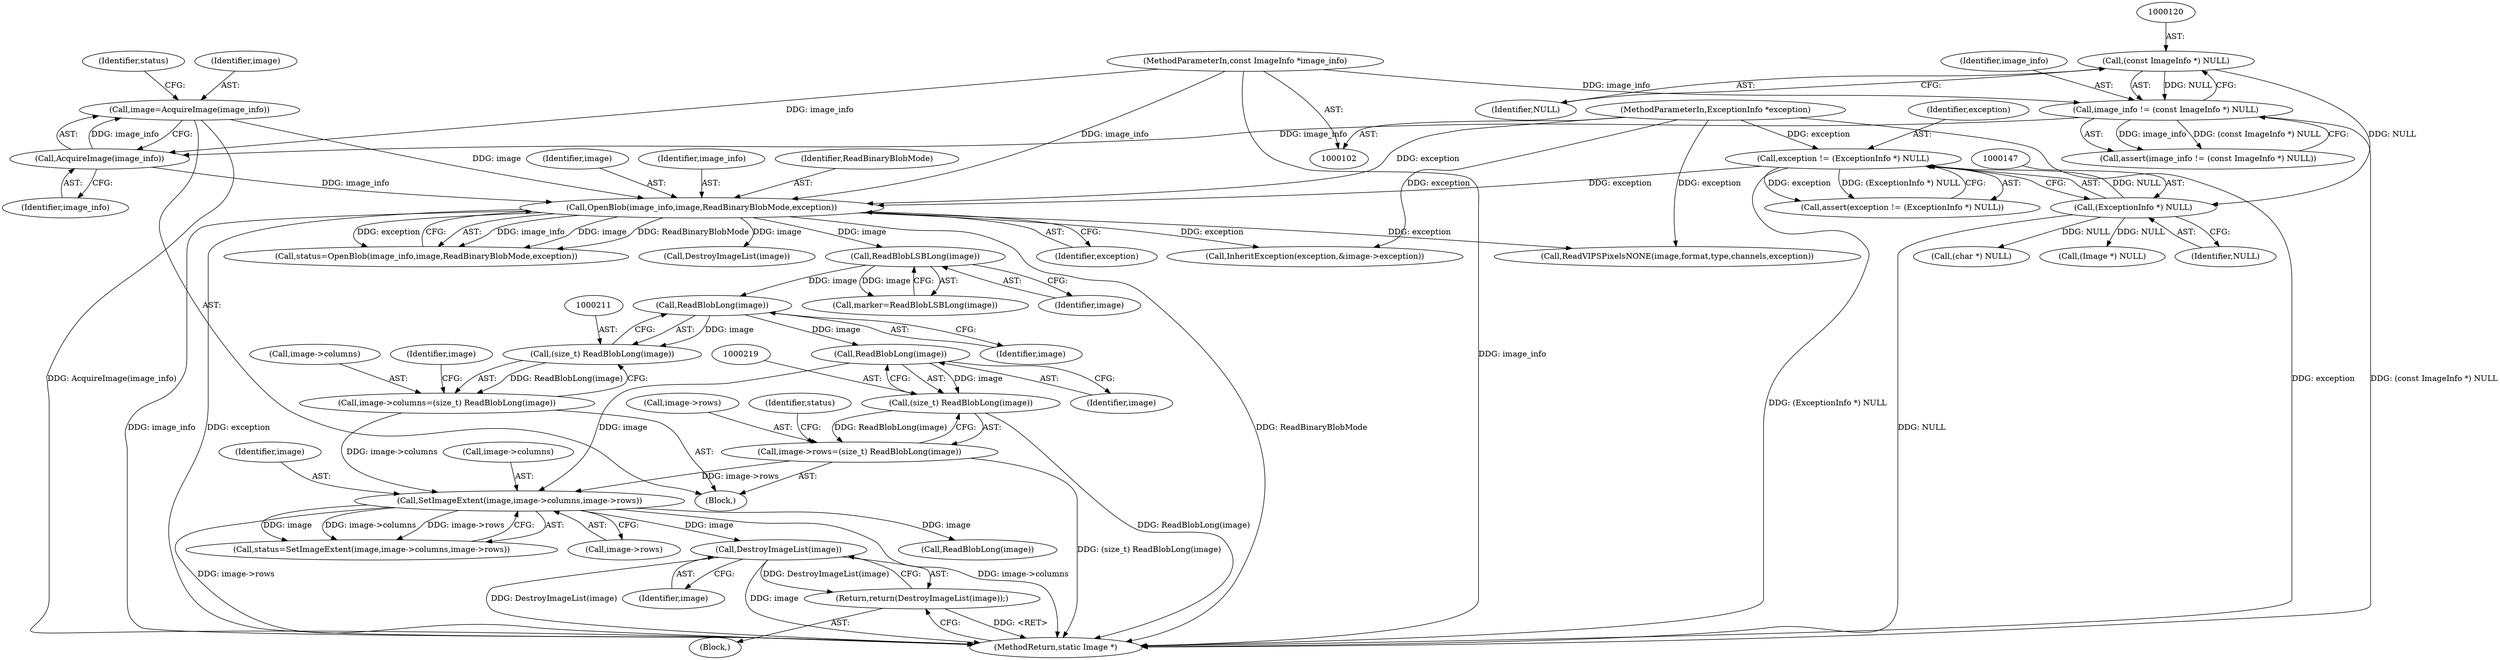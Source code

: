 digraph "0_ImageMagick_f6e9d0d9955e85bdd7540b251cd50d598dacc5e6_71@pointer" {
"1000244" [label="(Call,DestroyImageList(image))"];
"1000224" [label="(Call,SetImageExtent(image,image->columns,image->rows))"];
"1000220" [label="(Call,ReadBlobLong(image))"];
"1000212" [label="(Call,ReadBlobLong(image))"];
"1000181" [label="(Call,ReadBlobLSBLong(image))"];
"1000161" [label="(Call,OpenBlob(image_info,image,ReadBinaryBlobMode,exception))"];
"1000157" [label="(Call,AcquireImage(image_info))"];
"1000117" [label="(Call,image_info != (const ImageInfo *) NULL)"];
"1000103" [label="(MethodParameterIn,const ImageInfo *image_info)"];
"1000119" [label="(Call,(const ImageInfo *) NULL)"];
"1000155" [label="(Call,image=AcquireImage(image_info))"];
"1000144" [label="(Call,exception != (ExceptionInfo *) NULL)"];
"1000104" [label="(MethodParameterIn,ExceptionInfo *exception)"];
"1000146" [label="(Call,(ExceptionInfo *) NULL)"];
"1000206" [label="(Call,image->columns=(size_t) ReadBlobLong(image))"];
"1000210" [label="(Call,(size_t) ReadBlobLong(image))"];
"1000214" [label="(Call,image->rows=(size_t) ReadBlobLong(image))"];
"1000218" [label="(Call,(size_t) ReadBlobLong(image))"];
"1000243" [label="(Return,return(DestroyImageList(image));)"];
"1000214" [label="(Call,image->rows=(size_t) ReadBlobLong(image))"];
"1000218" [label="(Call,(size_t) ReadBlobLong(image))"];
"1000118" [label="(Identifier,image_info)"];
"1000213" [label="(Identifier,image)"];
"1000161" [label="(Call,OpenBlob(image_info,image,ReadBinaryBlobMode,exception))"];
"1000158" [label="(Identifier,image_info)"];
"1000119" [label="(Call,(const ImageInfo *) NULL)"];
"1000243" [label="(Return,return(DestroyImageList(image));)"];
"1000165" [label="(Identifier,exception)"];
"1000207" [label="(Call,image->columns)"];
"1000163" [label="(Identifier,image)"];
"1000468" [label="(Call,(char *) NULL)"];
"1000245" [label="(Identifier,image)"];
"1000216" [label="(Identifier,image)"];
"1000160" [label="(Identifier,status)"];
"1000531" [label="(MethodReturn,static Image *)"];
"1000244" [label="(Call,DestroyImageList(image))"];
"1000212" [label="(Call,ReadBlobLong(image))"];
"1000159" [label="(Call,status=OpenBlob(image_info,image,ReadBinaryBlobMode,exception))"];
"1000162" [label="(Identifier,image_info)"];
"1000105" [label="(Block,)"];
"1000224" [label="(Call,SetImageExtent(image,image->columns,image->rows))"];
"1000156" [label="(Identifier,image)"];
"1000157" [label="(Call,AcquireImage(image_info))"];
"1000103" [label="(MethodParameterIn,const ImageInfo *image_info)"];
"1000210" [label="(Call,(size_t) ReadBlobLong(image))"];
"1000143" [label="(Call,assert(exception != (ExceptionInfo *) NULL))"];
"1000155" [label="(Call,image=AcquireImage(image_info))"];
"1000104" [label="(MethodParameterIn,ExceptionInfo *exception)"];
"1000144" [label="(Call,exception != (ExceptionInfo *) NULL)"];
"1000206" [label="(Call,image->columns=(size_t) ReadBlobLong(image))"];
"1000173" [label="(Call,DestroyImageList(image))"];
"1000237" [label="(Call,InheritException(exception,&image->exception))"];
"1000220" [label="(Call,ReadBlobLong(image))"];
"1000226" [label="(Call,image->columns)"];
"1000117" [label="(Call,image_info != (const ImageInfo *) NULL)"];
"1000176" [label="(Call,(Image *) NULL)"];
"1000215" [label="(Call,image->rows)"];
"1000236" [label="(Block,)"];
"1000181" [label="(Call,ReadBlobLSBLong(image))"];
"1000248" [label="(Call,ReadBlobLong(image))"];
"1000222" [label="(Call,status=SetImageExtent(image,image->columns,image->rows))"];
"1000456" [label="(Call,ReadVIPSPixelsNONE(image,format,type,channels,exception))"];
"1000116" [label="(Call,assert(image_info != (const ImageInfo *) NULL))"];
"1000223" [label="(Identifier,status)"];
"1000225" [label="(Identifier,image)"];
"1000164" [label="(Identifier,ReadBinaryBlobMode)"];
"1000182" [label="(Identifier,image)"];
"1000179" [label="(Call,marker=ReadBlobLSBLong(image))"];
"1000121" [label="(Identifier,NULL)"];
"1000146" [label="(Call,(ExceptionInfo *) NULL)"];
"1000148" [label="(Identifier,NULL)"];
"1000221" [label="(Identifier,image)"];
"1000145" [label="(Identifier,exception)"];
"1000229" [label="(Call,image->rows)"];
"1000244" -> "1000243"  [label="AST: "];
"1000244" -> "1000245"  [label="CFG: "];
"1000245" -> "1000244"  [label="AST: "];
"1000243" -> "1000244"  [label="CFG: "];
"1000244" -> "1000531"  [label="DDG: DestroyImageList(image)"];
"1000244" -> "1000531"  [label="DDG: image"];
"1000244" -> "1000243"  [label="DDG: DestroyImageList(image)"];
"1000224" -> "1000244"  [label="DDG: image"];
"1000224" -> "1000222"  [label="AST: "];
"1000224" -> "1000229"  [label="CFG: "];
"1000225" -> "1000224"  [label="AST: "];
"1000226" -> "1000224"  [label="AST: "];
"1000229" -> "1000224"  [label="AST: "];
"1000222" -> "1000224"  [label="CFG: "];
"1000224" -> "1000531"  [label="DDG: image->columns"];
"1000224" -> "1000531"  [label="DDG: image->rows"];
"1000224" -> "1000222"  [label="DDG: image"];
"1000224" -> "1000222"  [label="DDG: image->columns"];
"1000224" -> "1000222"  [label="DDG: image->rows"];
"1000220" -> "1000224"  [label="DDG: image"];
"1000206" -> "1000224"  [label="DDG: image->columns"];
"1000214" -> "1000224"  [label="DDG: image->rows"];
"1000224" -> "1000248"  [label="DDG: image"];
"1000220" -> "1000218"  [label="AST: "];
"1000220" -> "1000221"  [label="CFG: "];
"1000221" -> "1000220"  [label="AST: "];
"1000218" -> "1000220"  [label="CFG: "];
"1000220" -> "1000218"  [label="DDG: image"];
"1000212" -> "1000220"  [label="DDG: image"];
"1000212" -> "1000210"  [label="AST: "];
"1000212" -> "1000213"  [label="CFG: "];
"1000213" -> "1000212"  [label="AST: "];
"1000210" -> "1000212"  [label="CFG: "];
"1000212" -> "1000210"  [label="DDG: image"];
"1000181" -> "1000212"  [label="DDG: image"];
"1000181" -> "1000179"  [label="AST: "];
"1000181" -> "1000182"  [label="CFG: "];
"1000182" -> "1000181"  [label="AST: "];
"1000179" -> "1000181"  [label="CFG: "];
"1000181" -> "1000179"  [label="DDG: image"];
"1000161" -> "1000181"  [label="DDG: image"];
"1000161" -> "1000159"  [label="AST: "];
"1000161" -> "1000165"  [label="CFG: "];
"1000162" -> "1000161"  [label="AST: "];
"1000163" -> "1000161"  [label="AST: "];
"1000164" -> "1000161"  [label="AST: "];
"1000165" -> "1000161"  [label="AST: "];
"1000159" -> "1000161"  [label="CFG: "];
"1000161" -> "1000531"  [label="DDG: ReadBinaryBlobMode"];
"1000161" -> "1000531"  [label="DDG: image_info"];
"1000161" -> "1000531"  [label="DDG: exception"];
"1000161" -> "1000159"  [label="DDG: image_info"];
"1000161" -> "1000159"  [label="DDG: image"];
"1000161" -> "1000159"  [label="DDG: ReadBinaryBlobMode"];
"1000161" -> "1000159"  [label="DDG: exception"];
"1000157" -> "1000161"  [label="DDG: image_info"];
"1000103" -> "1000161"  [label="DDG: image_info"];
"1000155" -> "1000161"  [label="DDG: image"];
"1000144" -> "1000161"  [label="DDG: exception"];
"1000104" -> "1000161"  [label="DDG: exception"];
"1000161" -> "1000173"  [label="DDG: image"];
"1000161" -> "1000237"  [label="DDG: exception"];
"1000161" -> "1000456"  [label="DDG: exception"];
"1000157" -> "1000155"  [label="AST: "];
"1000157" -> "1000158"  [label="CFG: "];
"1000158" -> "1000157"  [label="AST: "];
"1000155" -> "1000157"  [label="CFG: "];
"1000157" -> "1000155"  [label="DDG: image_info"];
"1000117" -> "1000157"  [label="DDG: image_info"];
"1000103" -> "1000157"  [label="DDG: image_info"];
"1000117" -> "1000116"  [label="AST: "];
"1000117" -> "1000119"  [label="CFG: "];
"1000118" -> "1000117"  [label="AST: "];
"1000119" -> "1000117"  [label="AST: "];
"1000116" -> "1000117"  [label="CFG: "];
"1000117" -> "1000531"  [label="DDG: (const ImageInfo *) NULL"];
"1000117" -> "1000116"  [label="DDG: image_info"];
"1000117" -> "1000116"  [label="DDG: (const ImageInfo *) NULL"];
"1000103" -> "1000117"  [label="DDG: image_info"];
"1000119" -> "1000117"  [label="DDG: NULL"];
"1000103" -> "1000102"  [label="AST: "];
"1000103" -> "1000531"  [label="DDG: image_info"];
"1000119" -> "1000121"  [label="CFG: "];
"1000120" -> "1000119"  [label="AST: "];
"1000121" -> "1000119"  [label="AST: "];
"1000119" -> "1000146"  [label="DDG: NULL"];
"1000155" -> "1000105"  [label="AST: "];
"1000156" -> "1000155"  [label="AST: "];
"1000160" -> "1000155"  [label="CFG: "];
"1000155" -> "1000531"  [label="DDG: AcquireImage(image_info)"];
"1000144" -> "1000143"  [label="AST: "];
"1000144" -> "1000146"  [label="CFG: "];
"1000145" -> "1000144"  [label="AST: "];
"1000146" -> "1000144"  [label="AST: "];
"1000143" -> "1000144"  [label="CFG: "];
"1000144" -> "1000531"  [label="DDG: (ExceptionInfo *) NULL"];
"1000144" -> "1000143"  [label="DDG: exception"];
"1000144" -> "1000143"  [label="DDG: (ExceptionInfo *) NULL"];
"1000104" -> "1000144"  [label="DDG: exception"];
"1000146" -> "1000144"  [label="DDG: NULL"];
"1000104" -> "1000102"  [label="AST: "];
"1000104" -> "1000531"  [label="DDG: exception"];
"1000104" -> "1000237"  [label="DDG: exception"];
"1000104" -> "1000456"  [label="DDG: exception"];
"1000146" -> "1000148"  [label="CFG: "];
"1000147" -> "1000146"  [label="AST: "];
"1000148" -> "1000146"  [label="AST: "];
"1000146" -> "1000531"  [label="DDG: NULL"];
"1000146" -> "1000176"  [label="DDG: NULL"];
"1000146" -> "1000468"  [label="DDG: NULL"];
"1000206" -> "1000105"  [label="AST: "];
"1000206" -> "1000210"  [label="CFG: "];
"1000207" -> "1000206"  [label="AST: "];
"1000210" -> "1000206"  [label="AST: "];
"1000216" -> "1000206"  [label="CFG: "];
"1000210" -> "1000206"  [label="DDG: ReadBlobLong(image)"];
"1000211" -> "1000210"  [label="AST: "];
"1000214" -> "1000105"  [label="AST: "];
"1000214" -> "1000218"  [label="CFG: "];
"1000215" -> "1000214"  [label="AST: "];
"1000218" -> "1000214"  [label="AST: "];
"1000223" -> "1000214"  [label="CFG: "];
"1000214" -> "1000531"  [label="DDG: (size_t) ReadBlobLong(image)"];
"1000218" -> "1000214"  [label="DDG: ReadBlobLong(image)"];
"1000219" -> "1000218"  [label="AST: "];
"1000218" -> "1000531"  [label="DDG: ReadBlobLong(image)"];
"1000243" -> "1000236"  [label="AST: "];
"1000531" -> "1000243"  [label="CFG: "];
"1000243" -> "1000531"  [label="DDG: <RET>"];
}
